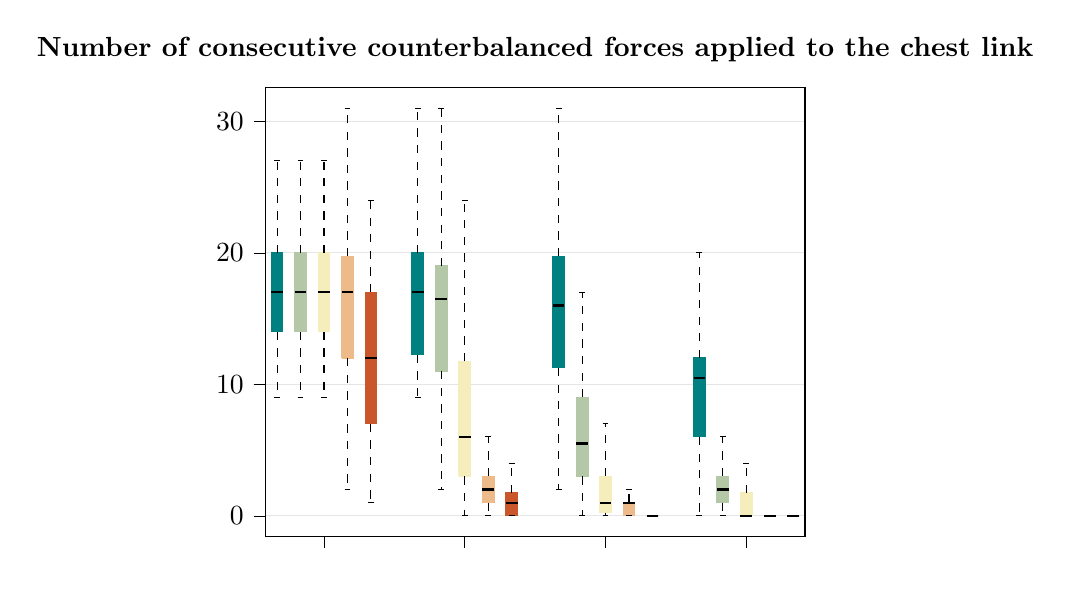 % This file was created by tikzplotlib v0.9.8.
\begin{tikzpicture}

\definecolor{color0}{rgb}{0,0.502,0.502}
\definecolor{color1}{rgb}{0.706,0.784,0.659}
\definecolor{color2}{rgb}{0.965,0.929,0.741}
\definecolor{color3}{rgb}{0.929,0.733,0.541}
\definecolor{color4}{rgb}{0.792,0.337,0.173}

\begin{axis}[
tick align=outside,
tick pos=left,
title={\textbf{Number of consecutive counterbalanced forces applied to the chest link}},
x grid style={white!69.02!black},
xmin=0.5, xmax=23.5,
xtick style={color=black},
xtick={3,9,15,21},
xticklabels={},
y grid style={white!90!black},
ymajorgrids,
ymin=-1.55, ymax=32.55,
ytick style={color=black}
]
\addplot [color0, fill=color0, fill=color0]
table {%
0.75 14
1.25 14
1.25 20
0.75 20
0.75 14
};
\addplot [black, dashed]
table {%
1 14
1 9
};
\addplot [black, dashed]
table {%
1 20
1 27
};
\addplot [black]
table {%
0.875 9
1.125 9
};
\addplot [black]
table {%
0.875 27
1.125 27
};
\addplot [color1, fill=color1]
table {%
1.75 14
2.25 14
2.25 20
1.75 20
1.75 14
};
\addplot [black, dashed]
table {%
2 14
2 9
};
\addplot [black, dashed]
table {%
2 20
2 27
};
\addplot [black]
table {%
1.875 9
2.125 9
};
\addplot [black]
table {%
1.875 27
2.125 27
};
\addplot [color2, fill=color2]
table {%
2.75 14
3.25 14
3.25 20
2.75 20
2.75 14
};
\addplot [black, dashed]
table {%
3 14
3 9
};
\addplot [black, dashed]
table {%
3 20
3 27
};
\addplot [black]
table {%
2.875 9
3.125 9
};
\addplot [black]
table {%
2.875 27
3.125 27
};
\addplot [color3, fill=color3]
table {%
3.75 12
4.25 12
4.25 19.75
3.75 19.75
3.75 12
};
\addplot [black, dashed]
table {%
4 12
4 2
};
\addplot [black, dashed]
table {%
4 19.75
4 31
};
\addplot [black]
table {%
3.875 2
4.125 2
};
\addplot [black]
table {%
3.875 31
4.125 31
};
\addplot [color4, fill=color4]
table {%
4.75 7
5.25 7
5.25 17
4.75 17
4.75 7
};
\addplot [black, dashed]
table {%
5 7
5 1
};
\addplot [black, dashed]
table {%
5 17
5 24
};
\addplot [black]
table {%
4.875 1
5.125 1
};
\addplot [black]
table {%
4.875 24
5.125 24
};
\addplot [color0, fill=color0]
table {%
6.75 12.25
7.25 12.25
7.25 20
6.75 20
6.75 12.25
};
\addplot [black, dashed]
table {%
7 12.25
7 9
};
\addplot [black, dashed]
table {%
7 20
7 31
};
\addplot [black]
table {%
6.875 9
7.125 9
};
\addplot [black]
table {%
6.875 31
7.125 31
};
\addplot [color1, fill=color1]
table {%
7.75 11
8.25 11
8.25 19
7.75 19
7.75 11
};
\addplot [black, dashed]
table {%
8 11
8 2
};
\addplot [black, dashed]
table {%
8 19
8 31
};
\addplot [black]
table {%
7.875 2
8.125 2
};
\addplot [black]
table {%
7.875 31
8.125 31
};
\addplot [color2, fill=color2]
table {%
8.75 3
9.25 3
9.25 11.75
8.75 11.75
8.75 3
};
\addplot [black, dashed]
table {%
9 3
9 0
};
\addplot [black, dashed]
table {%
9 11.75
9 24
};
\addplot [black]
table {%
8.875 0
9.125 0
};
\addplot [black]
table {%
8.875 24
9.125 24
};
\addplot [color3, fill=color3]
table {%
9.75 1
10.25 1
10.25 3
9.75 3
9.75 1
};
\addplot [black, dashed]
table {%
10 1
10 0
};
\addplot [black, dashed]
table {%
10 3
10 6
};
\addplot [black]
table {%
9.875 0
10.125 0
};
\addplot [black]
table {%
9.875 6
10.125 6
};
\addplot [color4, fill=color4]
table {%
10.75 0
11.25 0
11.25 1.75
10.75 1.75
10.75 0
};
\addplot [black, dashed]
table {%
11 0
11 0
};
\addplot [black, dashed]
table {%
11 1.75
11 4
};
\addplot [black]
table {%
10.875 0
11.125 0
};
\addplot [black]
table {%
10.875 4
11.125 4
};
\addplot [color0, fill=color0]
table {%
12.75 11.25
13.25 11.25
13.25 19.75
12.75 19.75
12.75 11.25
};
\addplot [black, dashed]
table {%
13 11.25
13 2
};
\addplot [black, dashed]
table {%
13 19.75
13 31
};
\addplot [black]
table {%
12.875 2
13.125 2
};
\addplot [black]
table {%
12.875 31
13.125 31
};
\addplot [color1, fill=color1]
table {%
13.75 3
14.25 3
14.25 9
13.75 9
13.75 3
};
\addplot [black, dashed]
table {%
14 3
14 0
};
\addplot [black, dashed]
table {%
14 9
14 17
};
\addplot [black]
table {%
13.875 0
14.125 0
};
\addplot [black]
table {%
13.875 17
14.125 17
};
\addplot [color2, fill=color2]
table {%
14.75 0.25
15.25 0.25
15.25 3
14.75 3
14.75 0.25
};
\addplot [black, dashed]
table {%
15 0.25
15 0
};
\addplot [black, dashed]
table {%
15 3
15 7
};
\addplot [black]
table {%
14.875 0
15.125 0
};
\addplot [black]
table {%
14.875 7
15.125 7
};
\addplot [color3, fill=color3]
table {%
15.75 0
16.25 0
16.25 1
15.75 1
15.75 0
};
\addplot [black, dashed]
table {%
16 0
16 0
};
\addplot [black, dashed]
table {%
16 1
16 2
};
\addplot [black]
table {%
15.875 0
16.125 0
};
\addplot [black]
table {%
15.875 2
16.125 2
};
\addplot [color4, fill=color4]
table {%
16.75 0
17.25 0
17.25 0
16.75 0
16.75 0
};
\addplot [black, dashed]
table {%
17 0
17 0
};
\addplot [black, dashed]
table {%
17 0
17 0
};
\addplot [black]
table {%
16.875 0
17.125 0
};
\addplot [black]
table {%
16.875 0
17.125 0
};
\addplot [color0, fill=color0]
table {%
18.75 6
19.25 6
19.25 12
18.75 12
18.75 6
};
\addplot [black, dashed]
table {%
19 6
19 0
};
\addplot [black, dashed]
table {%
19 12
19 20
};
\addplot [black]
table {%
18.875 0
19.125 0
};
\addplot [black]
table {%
18.875 20
19.125 20
};
\addplot [color1, fill=color1]
table {%
19.75 1
20.25 1
20.25 3
19.75 3
19.75 1
};
\addplot [black, dashed]
table {%
20 1
20 0
};
\addplot [black, dashed]
table {%
20 3
20 6
};
\addplot [black]
table {%
19.875 0
20.125 0
};
\addplot [black]
table {%
19.875 6
20.125 6
};
\addplot [color2, fill=color2]
table {%
20.75 0
21.25 0
21.25 1.75
20.75 1.75
20.75 0
};
\addplot [black, dashed]
table {%
21 0
21 0
};
\addplot [black, dashed]
table {%
21 1.75
21 4
};
\addplot [black]
table {%
20.875 0
21.125 0
};
\addplot [black]
table {%
20.875 4
21.125 4
};
\addplot [color3, fill=color3]
table {%
21.75 0
22.25 0
22.25 0
21.75 0
21.75 0
};
\addplot [black, dashed]
table {%
22 0
22 0
};
\addplot [black, dashed]
table {%
22 0
22 0
};
\addplot [black]
table {%
21.875 0
22.125 0
};
\addplot [black]
table {%
21.875 0
22.125 0
};
\addplot [color4, fill=color4]
table {%
22.75 0
23.25 0
23.25 0
22.75 0
22.75 0
};
\addplot [black, dashed]
table {%
23 0
23 0
};
\addplot [black, dashed]
table {%
23 0
23 0
};
\addplot [black]
table {%
22.875 0
23.125 0
};
\addplot [black]
table {%
22.875 0
23.125 0
};
\addplot [thick, black]
table {%
0.75 17
1.25 17
};
\addplot [thick, black]
table {%
1.75 17
2.25 17
};
\addplot [thick, black]
table {%
2.75 17
3.25 17
};
\addplot [thick, black]
table {%
3.75 17
4.25 17
};
\addplot [thick, black]
table {%
4.75 12
5.25 12
};
\addplot [thick, black]
table {%
6.75 17
7.25 17
};
\addplot [thick, black]
table {%
7.75 16.5
8.25 16.5
};
\addplot [thick, black]
table {%
8.75 6
9.25 6
};
\addplot [thick, black]
table {%
9.75 2
10.25 2
};
\addplot [thick, black]
table {%
10.75 1
11.25 1
};
\addplot [thick, black]
table {%
12.75 16
13.25 16
};
\addplot [thick, black]
table {%
13.75 5.5
14.25 5.5
};
\addplot [thick, black]
table {%
14.75 1
15.25 1
};
\addplot [thick, black]
table {%
15.75 1
16.25 1
};
\addplot [thick, black]
table {%
16.75 0
17.25 0
};
\addplot [thick, black]
table {%
18.75 10.5
19.25 10.5
};
\addplot [thick, black]
table {%
19.75 2
20.25 2
};
\addplot [thick, black]
table {%
20.75 0
21.25 0
};
\addplot [thick, black]
table {%
21.75 0
22.25 0
};
\addplot [thick, black]
table {%
22.75 0
23.25 0
};
\end{axis}

\end{tikzpicture}
